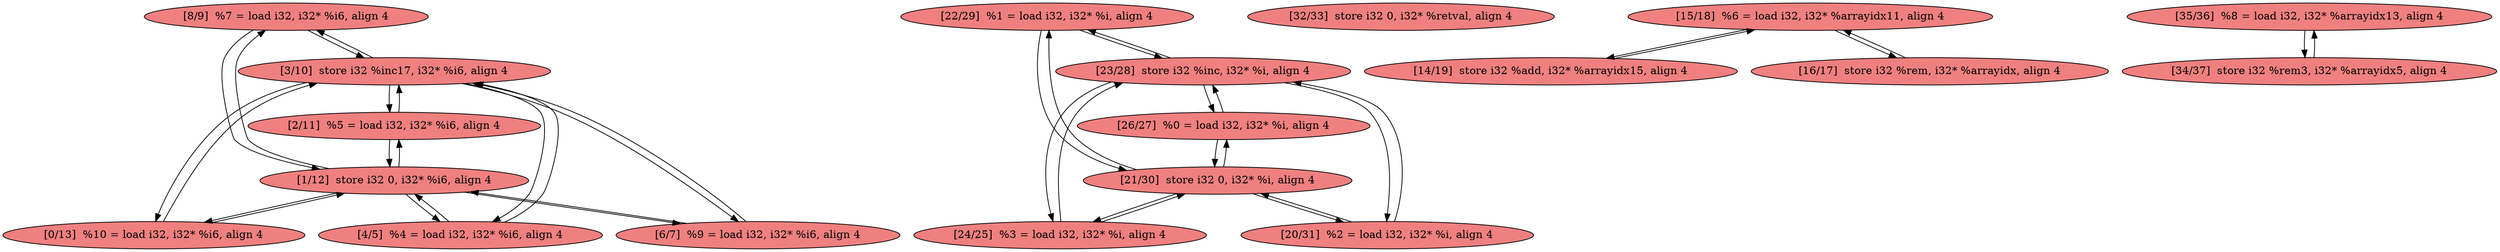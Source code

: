 
digraph G {


node37 [fillcolor=lightcoral,label="[8/9]  %7 = load i32, i32* %i6, align 4",shape=ellipse,style=filled ]
node24 [fillcolor=lightcoral,label="[22/29]  %1 = load i32, i32* %i, align 4",shape=ellipse,style=filled ]
node19 [fillcolor=lightcoral,label="[0/13]  %10 = load i32, i32* %i6, align 4",shape=ellipse,style=filled ]
node23 [fillcolor=lightcoral,label="[32/33]  store i32 0, i32* %retval, align 4",shape=ellipse,style=filled ]
node22 [fillcolor=lightcoral,label="[20/31]  %2 = load i32, i32* %i, align 4",shape=ellipse,style=filled ]
node33 [fillcolor=lightcoral,label="[15/18]  %6 = load i32, i32* %arrayidx11, align 4",shape=ellipse,style=filled ]
node35 [fillcolor=lightcoral,label="[35/36]  %8 = load i32, i32* %arrayidx13, align 4",shape=ellipse,style=filled ]
node21 [fillcolor=lightcoral,label="[3/10]  store i32 %inc17, i32* %i6, align 4",shape=ellipse,style=filled ]
node29 [fillcolor=lightcoral,label="[1/12]  store i32 0, i32* %i6, align 4",shape=ellipse,style=filled ]
node20 [fillcolor=lightcoral,label="[14/19]  store i32 %add, i32* %arrayidx15, align 4",shape=ellipse,style=filled ]
node34 [fillcolor=lightcoral,label="[24/25]  %3 = load i32, i32* %i, align 4",shape=ellipse,style=filled ]
node25 [fillcolor=lightcoral,label="[34/37]  store i32 %rem3, i32* %arrayidx5, align 4",shape=ellipse,style=filled ]
node26 [fillcolor=lightcoral,label="[23/28]  store i32 %inc, i32* %i, align 4",shape=ellipse,style=filled ]
node36 [fillcolor=lightcoral,label="[4/5]  %4 = load i32, i32* %i6, align 4",shape=ellipse,style=filled ]
node27 [fillcolor=lightcoral,label="[26/27]  %0 = load i32, i32* %i, align 4",shape=ellipse,style=filled ]
node28 [fillcolor=lightcoral,label="[21/30]  store i32 0, i32* %i, align 4",shape=ellipse,style=filled ]
node30 [fillcolor=lightcoral,label="[16/17]  store i32 %rem, i32* %arrayidx, align 4",shape=ellipse,style=filled ]
node32 [fillcolor=lightcoral,label="[6/7]  %9 = load i32, i32* %i6, align 4",shape=ellipse,style=filled ]
node31 [fillcolor=lightcoral,label="[2/11]  %5 = load i32, i32* %i6, align 4",shape=ellipse,style=filled ]

node21->node32 [ ]
node31->node21 [ ]
node21->node31 [ ]
node36->node21 [ ]
node36->node29 [ ]
node35->node25 [ ]
node29->node36 [ ]
node27->node26 [ ]
node29->node19 [ ]
node34->node26 [ ]
node21->node19 [ ]
node22->node28 [ ]
node34->node28 [ ]
node26->node34 [ ]
node19->node21 [ ]
node21->node37 [ ]
node28->node34 [ ]
node25->node35 [ ]
node29->node37 [ ]
node21->node36 [ ]
node29->node32 [ ]
node24->node28 [ ]
node30->node33 [ ]
node28->node27 [ ]
node28->node24 [ ]
node26->node22 [ ]
node27->node28 [ ]
node33->node20 [ ]
node19->node29 [ ]
node20->node33 [ ]
node26->node27 [ ]
node37->node21 [ ]
node32->node21 [ ]
node32->node29 [ ]
node24->node26 [ ]
node22->node26 [ ]
node29->node31 [ ]
node26->node24 [ ]
node31->node29 [ ]
node33->node30 [ ]
node28->node22 [ ]
node37->node29 [ ]


}
